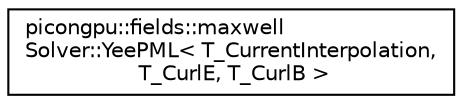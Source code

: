 digraph "Graphical Class Hierarchy"
{
 // LATEX_PDF_SIZE
  edge [fontname="Helvetica",fontsize="10",labelfontname="Helvetica",labelfontsize="10"];
  node [fontname="Helvetica",fontsize="10",shape=record];
  rankdir="LR";
  Node0 [label="picongpu::fields::maxwell\lSolver::YeePML\< T_CurrentInterpolation,\l T_CurlE, T_CurlB \>",height=0.2,width=0.4,color="black", fillcolor="white", style="filled",URL="$classpicongpu_1_1fields_1_1maxwell_solver_1_1_yee_p_m_l.html",tooltip="Forward declaration to avoid mutual including with YeePML.hpp."];
}
